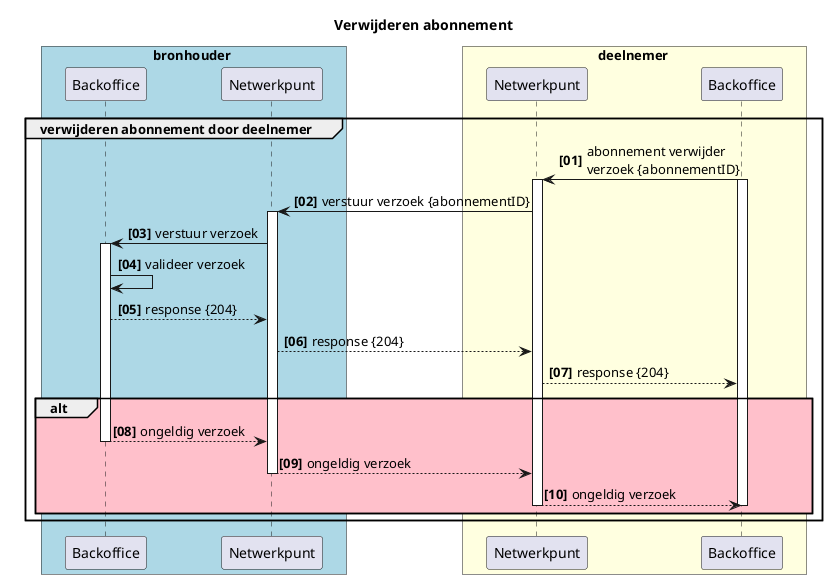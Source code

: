   @startuml rfc0025-02-verwijderen_abonnement
  title "Verwijderen abonnement" 
  skinparam handwritten false
  skinparam participantpadding 20
  skinparam boxpadding 40
  autonumber "<b>[00]"
  box bronhouder #lightblue
  participant "Backoffice" as bs
  participant "Netwerkpunt" as bnp 
  end box

  box deelnemer #lightyellow
  participant "Netwerkpunt" as dnp
  participant "Backoffice" as dbs
  end box

  group verwijderen abonnement door deelnemer
      dbs -> dnp: abonnement verwijder \nverzoek {abonnementID}
      activate dbs
      activate dnp
      dnp -> bnp: verstuur verzoek {abonnementID}
      activate bnp
      bnp -> bs: verstuur verzoek
      activate bs
      bs -> bs: valideer verzoek
      bs --> bnp: response {204}
      bnp --> dnp: response {204}

      dnp --> dbs: response {204}
          alt #Pink
          bs --> bnp: ongeldig verzoek
          deactivate bs
          bnp --> dnp: ongeldig verzoek
          deactivate bnp
          dnp --> dbs: ongeldig verzoek
          deactivate dnp
          deactivate dbs
          end alt

  end
  @enduml